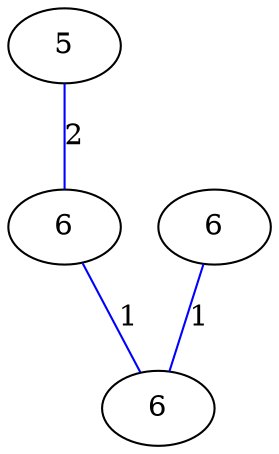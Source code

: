graph G {
	0 [label="5"];
	1 [label="6"];
	2 [label="6"];
	3 [label="6"];
	0 -- 1 [label="2", color=blue];
	1 -- 3 [label="1", color=blue];
	2 -- 3 [label="1", color=blue];
}